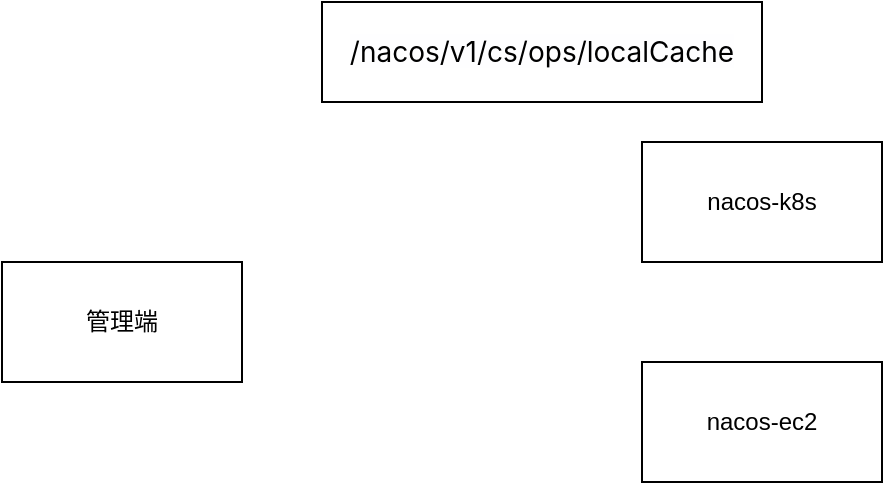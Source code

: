 <mxfile version="20.5.3" type="github">
  <diagram id="ayqQ7T-YZ_BM9WAgvXPL" name="第 1 页">
    <mxGraphModel dx="2066" dy="1129" grid="1" gridSize="10" guides="1" tooltips="1" connect="1" arrows="1" fold="1" page="1" pageScale="1" pageWidth="827" pageHeight="1169" math="0" shadow="0">
      <root>
        <mxCell id="0" />
        <mxCell id="1" parent="0" />
        <mxCell id="fsr5ISJh2obqert98bvB-1" value="管理端" style="rounded=0;whiteSpace=wrap;html=1;" vertex="1" parent="1">
          <mxGeometry x="80" y="430" width="120" height="60" as="geometry" />
        </mxCell>
        <mxCell id="fsr5ISJh2obqert98bvB-2" value="nacos-k8s" style="rounded=0;whiteSpace=wrap;html=1;" vertex="1" parent="1">
          <mxGeometry x="400" y="370" width="120" height="60" as="geometry" />
        </mxCell>
        <mxCell id="fsr5ISJh2obqert98bvB-3" value="nacos-ec2" style="rounded=0;whiteSpace=wrap;html=1;" vertex="1" parent="1">
          <mxGeometry x="400" y="480" width="120" height="60" as="geometry" />
        </mxCell>
        <mxCell id="fsr5ISJh2obqert98bvB-5" value="&lt;span style=&quot;box-sizing: border-box; font-family: -apple-system, system-ui, &amp;quot;Segoe UI&amp;quot;, Roboto, &amp;quot;Helvetica Neue&amp;quot;, &amp;quot;PingFang SC&amp;quot;, &amp;quot;Microsoft Yahei&amp;quot;, Arial, &amp;quot;Noto Sans&amp;quot;, sans-serif, &amp;quot;Apple Color Emoji&amp;quot;, &amp;quot;Segoe UI Emoji&amp;quot;, &amp;quot;Segoe UI Symbol&amp;quot;, &amp;quot;Noto Color Emoji&amp;quot;; font-size: 14px; text-align: start; background-color: rgba(230, 231, 233, 0.04);&quot; class=&quot;pui-pages-api-api-manage-http-http-api-case-index-path-hover&quot;&gt;/nacos&lt;/span&gt;&lt;span style=&quot;box-sizing: border-box; font-family: -apple-system, system-ui, &amp;quot;Segoe UI&amp;quot;, Roboto, &amp;quot;Helvetica Neue&amp;quot;, &amp;quot;PingFang SC&amp;quot;, &amp;quot;Microsoft Yahei&amp;quot;, Arial, &amp;quot;Noto Sans&amp;quot;, sans-serif, &amp;quot;Apple Color Emoji&amp;quot;, &amp;quot;Segoe UI Emoji&amp;quot;, &amp;quot;Segoe UI Symbol&amp;quot;, &amp;quot;Noto Color Emoji&amp;quot;; font-size: 14px; text-align: start; background-color: rgba(230, 231, 233, 0.04);&quot; class=&quot;pui-pages-api-api-manage-http-http-api-case-index-path-hover&quot;&gt;/v1/cs/ops/localCache&lt;/span&gt;" style="rounded=0;whiteSpace=wrap;html=1;" vertex="1" parent="1">
          <mxGeometry x="240" y="300" width="220" height="50" as="geometry" />
        </mxCell>
      </root>
    </mxGraphModel>
  </diagram>
</mxfile>
